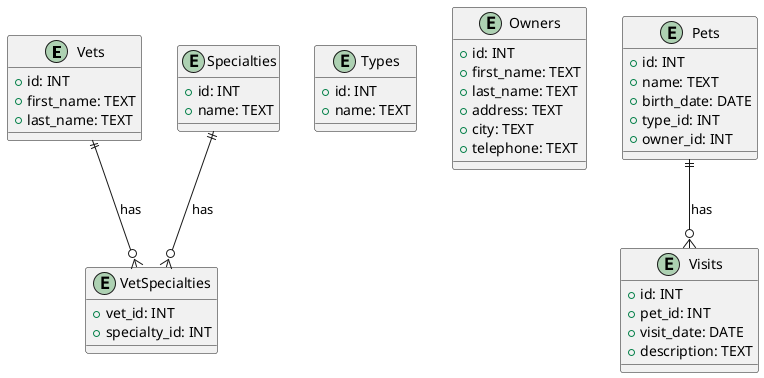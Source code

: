 @startuml

entity Vets {
  +id: INT
  +first_name: TEXT
  +last_name: TEXT
}

entity Specialties {
  +id: INT
  +name: TEXT
}

entity VetSpecialties {
  +vet_id: INT
  +specialty_id: INT
}

entity Types {
  +id: INT
  +name: TEXT
}

entity Owners {
  +id: INT
  +first_name: TEXT
  +last_name: TEXT
  +address: TEXT
  +city: TEXT
  +telephone: TEXT
}

entity Pets {
  +id: INT
  +name: TEXT
  +birth_date: DATE
  +type_id: INT
  +owner_id: INT
}

entity Visits {
  +id: INT
  +pet_id: INT
  +visit_date: DATE
  +description: TEXT
}

Vets ||--o{ VetSpecialties : has
Specialties ||--o{ VetSpecialties : has
Pets ||--o{ Visits : has

@enduml

